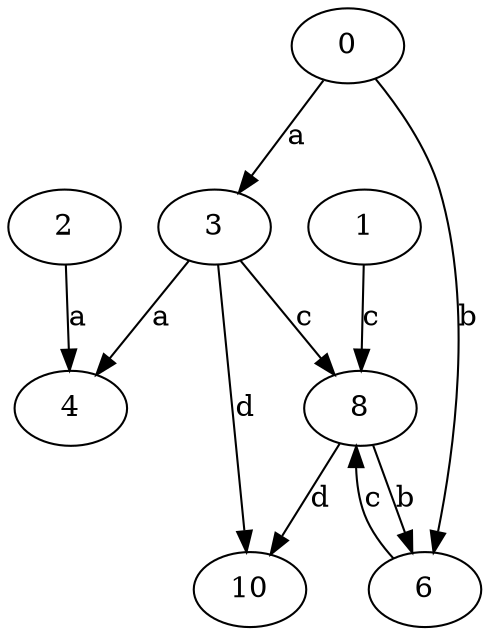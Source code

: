 strict digraph  {
3;
4;
0;
6;
1;
8;
10;
2;
3 -> 4  [label=a];
3 -> 8  [label=c];
3 -> 10  [label=d];
0 -> 3  [label=a];
0 -> 6  [label=b];
6 -> 8  [label=c];
1 -> 8  [label=c];
8 -> 6  [label=b];
8 -> 10  [label=d];
2 -> 4  [label=a];
}
